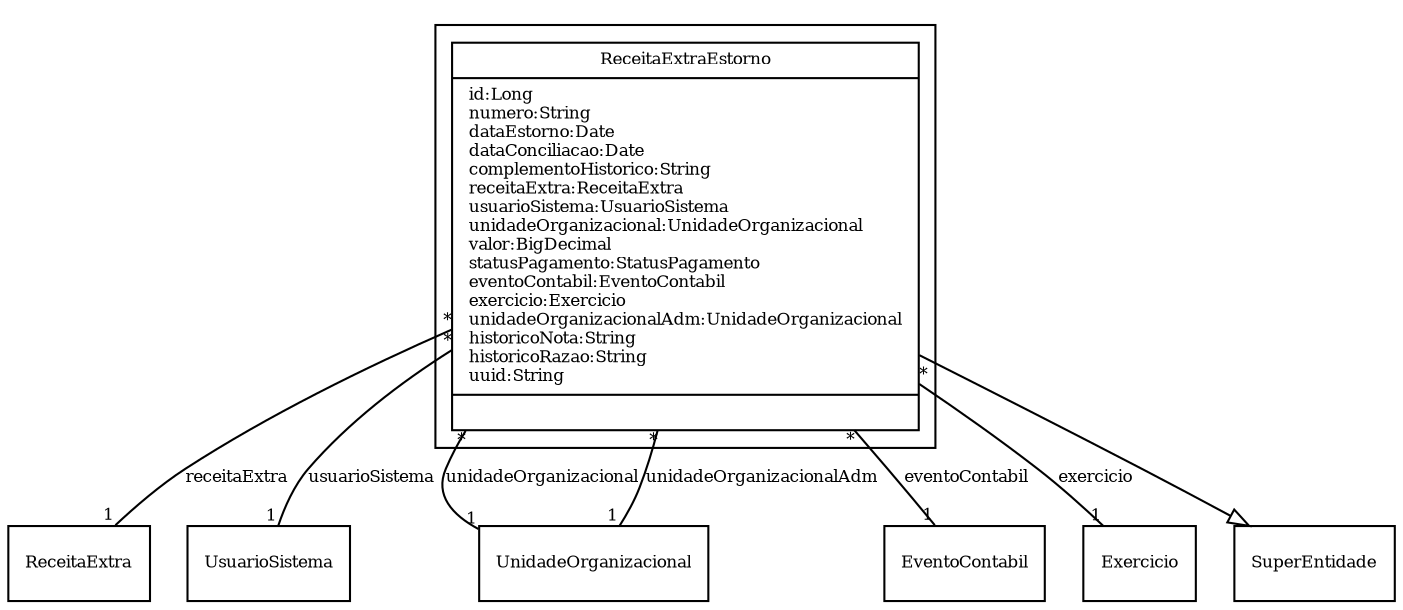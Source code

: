 digraph G{
fontname = "Times-Roman"
fontsize = 8

node [
        fontname = "Times-Roman"
        fontsize = 8
        shape = "record"
]

edge [
        fontname = "Times-Roman"
        fontsize = 8
]

subgraph clusterESTORNO_RECEITA_EXTRAORCAMENTARIA
{
ReceitaExtraEstorno [label = "{ReceitaExtraEstorno|id:Long\lnumero:String\ldataEstorno:Date\ldataConciliacao:Date\lcomplementoHistorico:String\lreceitaExtra:ReceitaExtra\lusuarioSistema:UsuarioSistema\lunidadeOrganizacional:UnidadeOrganizacional\lvalor:BigDecimal\lstatusPagamento:StatusPagamento\leventoContabil:EventoContabil\lexercicio:Exercicio\lunidadeOrganizacionalAdm:UnidadeOrganizacional\lhistoricoNota:String\lhistoricoRazao:String\luuid:String\l|\l}"]
}
edge [arrowhead = "none" headlabel = "1" taillabel = "*"] ReceitaExtraEstorno -> ReceitaExtra [label = "receitaExtra"]
edge [arrowhead = "none" headlabel = "1" taillabel = "*"] ReceitaExtraEstorno -> UsuarioSistema [label = "usuarioSistema"]
edge [arrowhead = "none" headlabel = "1" taillabel = "*"] ReceitaExtraEstorno -> UnidadeOrganizacional [label = "unidadeOrganizacional"]
edge [arrowhead = "none" headlabel = "1" taillabel = "*"] ReceitaExtraEstorno -> EventoContabil [label = "eventoContabil"]
edge [arrowhead = "none" headlabel = "1" taillabel = "*"] ReceitaExtraEstorno -> Exercicio [label = "exercicio"]
edge [arrowhead = "none" headlabel = "1" taillabel = "*"] ReceitaExtraEstorno -> UnidadeOrganizacional [label = "unidadeOrganizacionalAdm"]
edge [ arrowhead = "empty" headlabel = "" taillabel = ""] ReceitaExtraEstorno -> SuperEntidade
}
